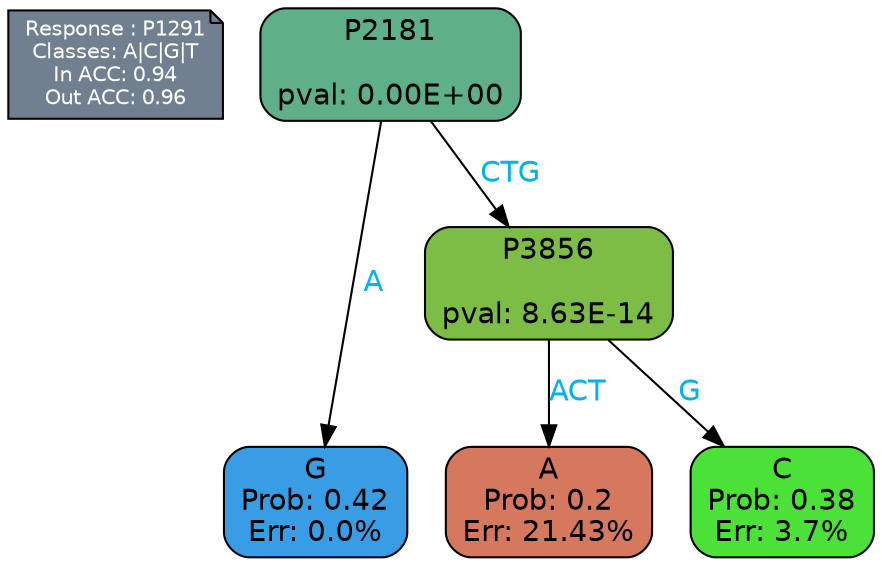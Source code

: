 digraph Tree {
node [shape=box, style="filled, rounded", color="black", fontname=helvetica] ;
graph [ranksep=equally, splines=polylines, bgcolor=transparent, dpi=600] ;
edge [fontname=helvetica] ;
LEGEND [label="Response : P1291
Classes: A|C|G|T
In ACC: 0.94
Out ACC: 0.96
",shape=note,align=left,style=filled,fillcolor="slategray",fontcolor="white",fontsize=10];1 [label="P2181

pval: 0.00E+00", fillcolor="#5faf88"] ;
2 [label="G
Prob: 0.42
Err: 0.0%", fillcolor="#399de5"] ;
3 [label="P3856

pval: 8.63E-14", fillcolor="#7bbd45"] ;
4 [label="A
Prob: 0.2
Err: 21.43%", fillcolor="#d6785d"] ;
5 [label="C
Prob: 0.38
Err: 3.7%", fillcolor="#4ce139"] ;
1 -> 2 [label="A",fontcolor=deepskyblue2] ;
1 -> 3 [label="CTG",fontcolor=deepskyblue2] ;
3 -> 4 [label="ACT",fontcolor=deepskyblue2] ;
3 -> 5 [label="G",fontcolor=deepskyblue2] ;
{rank = same; 2;4;5;}{rank = same; LEGEND;1;}}
